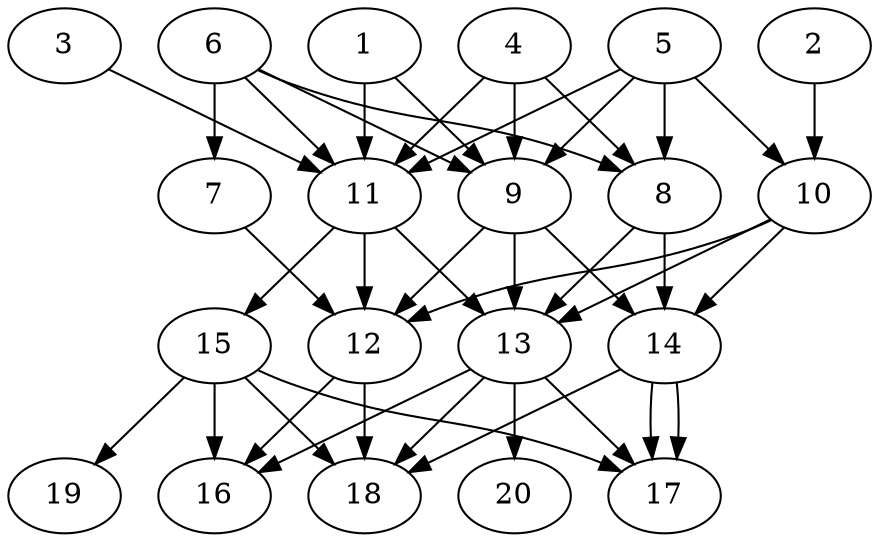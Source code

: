 // DAG automatically generated by daggen at Tue Jul 23 14:33:40 2019
// ./daggen --dot -n 20 --ccr 0.4 --fat 0.6 --regular 0.5 --density 0.8 --mindata 5242880 --maxdata 52428800 
digraph G {
  1 [size="117148160", alpha="0.03", expect_size="46859264"] 
  1 -> 9 [size ="46859264"]
  1 -> 11 [size ="46859264"]
  2 [size="66769920", alpha="0.12", expect_size="26707968"] 
  2 -> 10 [size ="26707968"]
  3 [size="21294080", alpha="0.19", expect_size="8517632"] 
  3 -> 11 [size ="8517632"]
  4 [size="107476480", alpha="0.01", expect_size="42990592"] 
  4 -> 8 [size ="42990592"]
  4 -> 9 [size ="42990592"]
  4 -> 11 [size ="42990592"]
  5 [size="29693440", alpha="0.15", expect_size="11877376"] 
  5 -> 8 [size ="11877376"]
  5 -> 9 [size ="11877376"]
  5 -> 10 [size ="11877376"]
  5 -> 11 [size ="11877376"]
  6 [size="118576640", alpha="0.09", expect_size="47430656"] 
  6 -> 7 [size ="47430656"]
  6 -> 8 [size ="47430656"]
  6 -> 9 [size ="47430656"]
  6 -> 11 [size ="47430656"]
  7 [size="93486080", alpha="0.15", expect_size="37394432"] 
  7 -> 12 [size ="37394432"]
  8 [size="105656320", alpha="0.08", expect_size="42262528"] 
  8 -> 13 [size ="42262528"]
  8 -> 14 [size ="42262528"]
  9 [size="52656640", alpha="0.10", expect_size="21062656"] 
  9 -> 12 [size ="21062656"]
  9 -> 13 [size ="21062656"]
  9 -> 14 [size ="21062656"]
  10 [size="126246400", alpha="0.14", expect_size="50498560"] 
  10 -> 12 [size ="50498560"]
  10 -> 13 [size ="50498560"]
  10 -> 14 [size ="50498560"]
  11 [size="107056640", alpha="0.15", expect_size="42822656"] 
  11 -> 12 [size ="42822656"]
  11 -> 13 [size ="42822656"]
  11 -> 15 [size ="42822656"]
  12 [size="127260160", alpha="0.06", expect_size="50904064"] 
  12 -> 16 [size ="50904064"]
  12 -> 18 [size ="50904064"]
  13 [size="77565440", alpha="0.07", expect_size="31026176"] 
  13 -> 16 [size ="31026176"]
  13 -> 17 [size ="31026176"]
  13 -> 18 [size ="31026176"]
  13 -> 20 [size ="31026176"]
  14 [size="72988160", alpha="0.17", expect_size="29195264"] 
  14 -> 17 [size ="29195264"]
  14 -> 17 [size ="29195264"]
  14 -> 18 [size ="29195264"]
  15 [size="80568320", alpha="0.13", expect_size="32227328"] 
  15 -> 16 [size ="32227328"]
  15 -> 17 [size ="32227328"]
  15 -> 18 [size ="32227328"]
  15 -> 19 [size ="32227328"]
  16 [size="48816640", alpha="0.16", expect_size="19526656"] 
  17 [size="100741120", alpha="0.16", expect_size="40296448"] 
  18 [size="73157120", alpha="0.13", expect_size="29262848"] 
  19 [size="122854400", alpha="0.09", expect_size="49141760"] 
  20 [size="63969280", alpha="0.15", expect_size="25587712"] 
}
